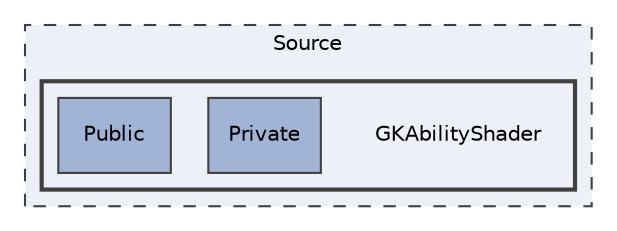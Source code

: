 digraph "Source/GKAbilityShader"
{
 // LATEX_PDF_SIZE
  edge [fontname="Helvetica",fontsize="10",labelfontname="Helvetica",labelfontsize="10"];
  node [fontname="Helvetica",fontsize="10",shape=record];
  compound=true
  subgraph clusterdir_74389ed8173ad57b461b9d623a1f3867 {
    graph [ bgcolor="#edf0f7", pencolor="grey25", style="filled,dashed,", label="Source", fontname="Helvetica", fontsize="10", URL="dir_74389ed8173ad57b461b9d623a1f3867.html"]
  subgraph clusterdir_1d8a9e7ce8e4afaf7544aa4a9eb9aa92 {
    graph [ bgcolor="#edf0f7", pencolor="grey25", style="filled,bold,", label="", fontname="Helvetica", fontsize="10", URL="dir_1d8a9e7ce8e4afaf7544aa4a9eb9aa92.html"]
    dir_1d8a9e7ce8e4afaf7544aa4a9eb9aa92 [shape=plaintext, label="GKAbilityShader"];
  dir_fc1992a3b06544b823b95d11352c2d1a [shape=box, label="Private", style="filled,", fillcolor="#a2b4d6", color="grey25", URL="dir_fc1992a3b06544b823b95d11352c2d1a.html"];
  dir_3b6b5850902cd4dac52c02f57c965907 [shape=box, label="Public", style="filled,", fillcolor="#a2b4d6", color="grey25", URL="dir_3b6b5850902cd4dac52c02f57c965907.html"];
  }
  }
}
